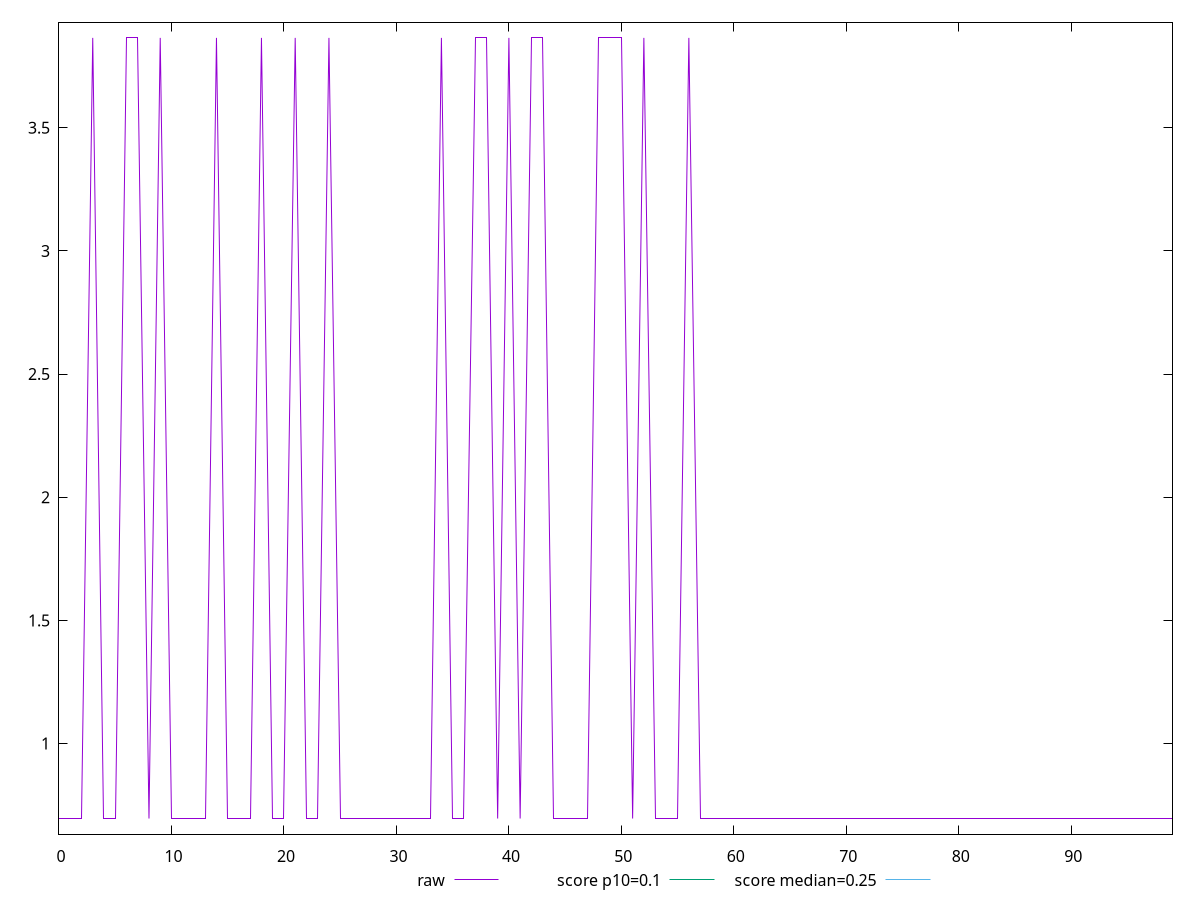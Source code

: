 reset

$raw <<EOF
0 0.6958385416666666
1 0.6958385416666666
2 0.6958385416666666
3 3.864670138888889
4 0.6958385416666666
5 0.6958385416666666
6 3.864670138888889
7 3.864670138888889
8 0.6958385416666666
9 3.864670138888889
10 0.6958385416666666
11 0.6958385416666666
12 0.6958385416666666
13 0.6958385416666666
14 3.864670138888889
15 0.6958385416666666
16 0.6958385416666666
17 0.6958385416666666
18 3.864670138888889
19 0.6958385416666666
20 0.6958385416666666
21 3.864670138888889
22 0.6958385416666666
23 0.6958385416666666
24 3.864670138888889
25 0.6958385416666666
26 0.6958385416666666
27 0.6958385416666666
28 0.6958385416666666
29 0.6958385416666666
30 0.6958385416666666
31 0.6958385416666666
32 0.6958385416666666
33 0.6958385416666666
34 3.864670138888889
35 0.6958385416666666
36 0.6958385416666666
37 3.864670138888889
38 3.864670138888889
39 0.6958385416666666
40 3.864670138888889
41 0.6958385416666666
42 3.864670138888889
43 3.864670138888889
44 0.6958385416666666
45 0.6958385416666666
46 0.6958385416666666
47 0.6958385416666666
48 3.864670138888889
49 3.864670138888889
50 3.864670138888889
51 0.6958385416666666
52 3.864670138888889
53 0.6958385416666666
54 0.6958385416666666
55 0.6958385416666666
56 3.864670138888889
57 0.6958385416666666
58 0.6958385416666666
59 0.6958385416666666
60 0.6958385416666666
61 0.6958385416666666
62 0.6958385416666666
63 0.6958385416666666
64 0.6958385416666666
65 0.6958385416666666
66 0.6958385416666666
67 0.6958385416666666
68 0.6958385416666666
69 0.6958385416666666
70 0.6958385416666666
71 0.6958385416666666
72 0.6958385416666666
73 0.6958385416666666
74 0.6958385416666666
75 0.6958385416666666
76 0.6958385416666666
77 0.6958385416666666
78 0.6958385416666666
79 0.6958385416666666
80 0.6958385416666666
81 0.6958385416666666
82 0.6958385416666666
83 0.6958385416666666
84 0.6958385416666666
85 0.6958385416666666
86 0.6958385416666666
87 0.6958385416666666
88 0.6958385416666666
89 0.6958385416666666
90 0.6958385416666666
91 0.6958385416666666
92 0.6958385416666666
93 0.6958385416666666
94 0.6958385416666666
95 0.6958385416666666
96 0.6958385416666666
97 0.6958385416666666
98 0.6958385416666666
99 0.6958385416666666
EOF

set key outside below
set xrange [0:99]
set yrange [0.6324619097222222:3.9280467708333338]
set trange [0.6324619097222222:3.9280467708333338]
set terminal svg size 640, 500 enhanced background rgb 'white'
set output "report_00018_2021-02-10T15-25-16.877Z/cumulative-layout-shift/samples/pages+cached+noadtech+nomedia+nocss/raw/values.svg"

plot $raw title "raw" with line, \
     0.1 title "score p10=0.1", \
     0.25 title "score median=0.25"

reset
